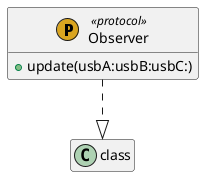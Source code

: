 
@startuml
' STYLE START
hide empty members
skinparam shadowing false
' STYLE END
class "Observer" as Observer << (P,GoldenRod) protocol >> {
  +update(usbA:usbB:usbC:)

}

Observer ..|> class 

@enduml


@startuml
' STYLE START
hide empty members
skinparam shadowing false
' STYLE END
class "Subject" as Subject << (P,GoldenRod) protocol >> {
  +register(observer:)
  +unregister(observer:)
  +notify()

}

Subject ..|> class 

@enduml


@startuml
' STYLE START
hide empty members
skinparam shadowing false
' STYLE END
class "USBManager" as USBManager {
  +register(observer:)
  +unregister(observer:)
  +notify()
  +changeUSBState(usbType:)

}

USBManager --|> Subject 

@enduml


@startuml
' STYLE START
hide empty members
skinparam shadowing false
' STYLE END
class "USBObserver" as USBObserver {
  +init(subject:)
  +update(usbA:usbB:usbC:)

}

USBObserver --|> Observer 

@enduml


@startuml
' STYLE START
hide empty members
skinparam shadowing false
' STYLE END
class "USBTypes" as USBTypes << (E,LightSteelBlue) enum >> {

}

USBTypes -- Int 

@enduml


@startuml
' STYLE START
hide empty members
skinparam shadowing false
' STYLE END



@enduml


@startuml
' STYLE START
hide empty members
skinparam shadowing false
' STYLE END
class "Observer" as Observer << (P,GoldenRod) protocol >> {
  +update(usbA:usbB:usbC:)

}

Observer ..|> class 

@enduml


@startuml
' STYLE START
hide empty members
skinparam shadowing false
' STYLE END
class "Subject" as Subject << (P,GoldenRod) protocol >> {
  +register(observer:)
  +unregister(observer:)
  +notify()

}

Subject ..|> class 

@enduml


@startuml
' STYLE START
hide empty members
skinparam shadowing false
' STYLE END
class "USBManager" as USBManager {
  +register(observer:)
  +unregister(observer:)
  +notify()
  +changeUSBState(usbType:)

}

USBManager --|> Subject 

@enduml


@startuml
' STYLE START
hide empty members
skinparam shadowing false
' STYLE END
class "USBObserver" as USBObserver {
  +init(subject:)
  +update(usbA:usbB:usbC:)

}

USBObserver --|> Observer 

@enduml


@startuml
' STYLE START
hide empty members
skinparam shadowing false
' STYLE END
class "USBTypes" as USBTypes << (E,LightSteelBlue) enum >> {

}

USBTypes -- Int 

@enduml


@startuml
' STYLE START
hide empty members
skinparam shadowing false
' STYLE END
class "Main" as Main {
  +main()

}



@enduml

